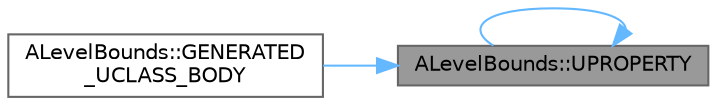 digraph "ALevelBounds::UPROPERTY"
{
 // INTERACTIVE_SVG=YES
 // LATEX_PDF_SIZE
  bgcolor="transparent";
  edge [fontname=Helvetica,fontsize=10,labelfontname=Helvetica,labelfontsize=10];
  node [fontname=Helvetica,fontsize=10,shape=box,height=0.2,width=0.4];
  rankdir="RL";
  Node1 [id="Node000001",label="ALevelBounds::UPROPERTY",height=0.2,width=0.4,color="gray40", fillcolor="grey60", style="filled", fontcolor="black",tooltip="Whether to automatically update actor bounds based on all relevant actors bounds belonging to the sam..."];
  Node1 -> Node2 [id="edge1_Node000001_Node000002",dir="back",color="steelblue1",style="solid",tooltip=" "];
  Node2 [id="Node000002",label="ALevelBounds::GENERATED\l_UCLASS_BODY",height=0.2,width=0.4,color="grey40", fillcolor="white", style="filled",URL="$d7/de4/classALevelBounds.html#a0ec7740429c000650fc881e9e9cade29",tooltip="Bounding box for the level bounds."];
  Node1 -> Node1 [id="edge2_Node000001_Node000001",dir="back",color="steelblue1",style="solid",tooltip=" "];
}
